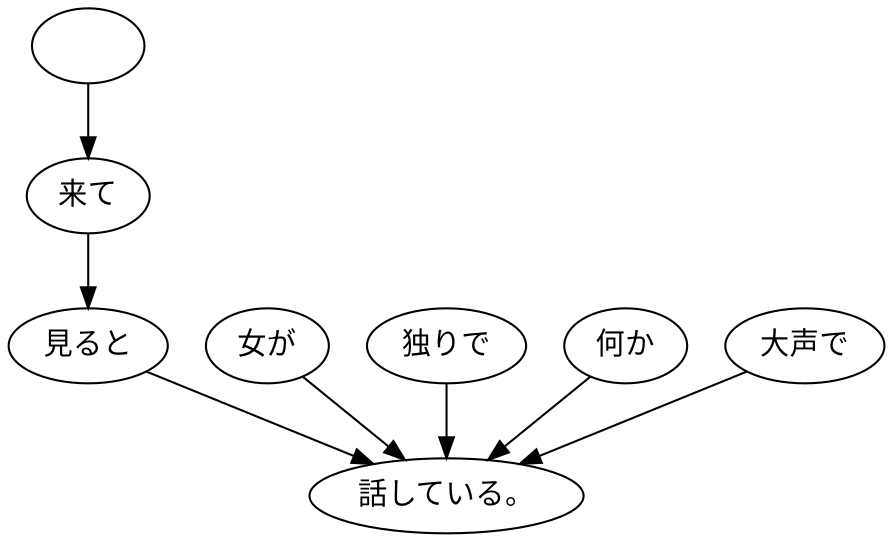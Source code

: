 digraph graph1869 {
	node0 [label="　"];
	node1 [label="来て"];
	node2 [label="見ると"];
	node3 [label="女が"];
	node4 [label="独りで"];
	node5 [label="何か"];
	node6 [label="大声で"];
	node7 [label="話している。"];
	node0 -> node1;
	node1 -> node2;
	node2 -> node7;
	node3 -> node7;
	node4 -> node7;
	node5 -> node7;
	node6 -> node7;
}

